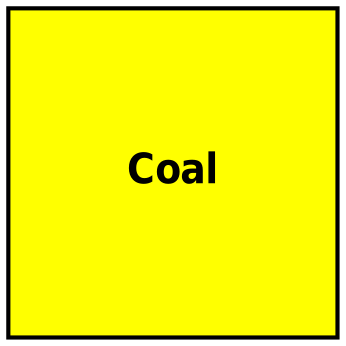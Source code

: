 digraph dependencies {
layers="one:two:three";
outputorder="edgesfirst";
nodesep=0.75;
Coal [layer="two"] [style="filled"] [height="2.2"] [shape="box"] [fontsize="20"] [fillcolor="yellow"] [fontname="Helvetica-Narrow-Bold"] [fixedsize="true"] [label="Coal"] [width="2.2"] [penwidth="2"];
}